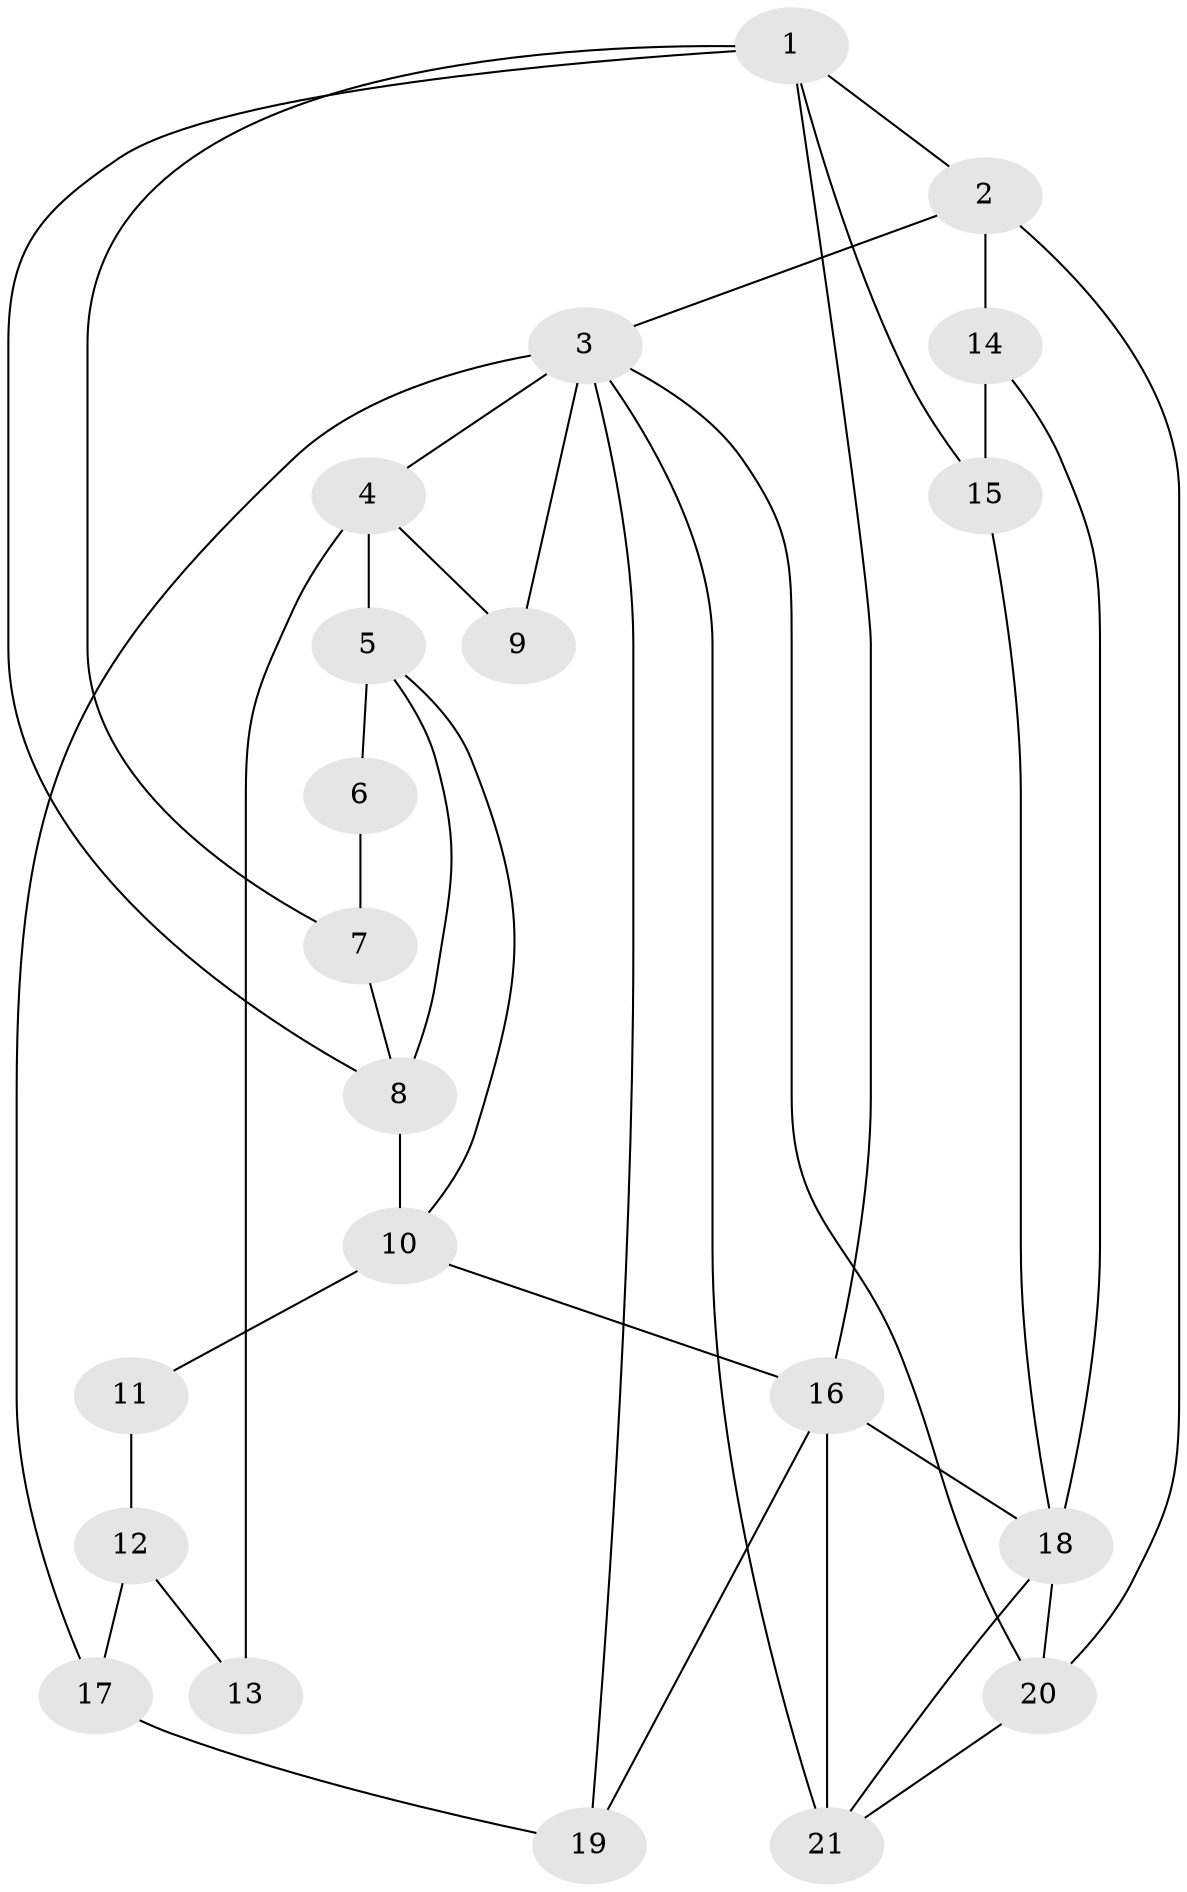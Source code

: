 // original degree distribution, {3: 0.028985507246376812, 4: 0.2608695652173913, 5: 0.4927536231884058, 6: 0.21739130434782608}
// Generated by graph-tools (version 1.1) at 2025/54/03/04/25 22:54:29]
// undirected, 21 vertices, 38 edges
graph export_dot {
  node [color=gray90,style=filled];
  1;
  2;
  3;
  4;
  5;
  6;
  7;
  8;
  9;
  10;
  11;
  12;
  13;
  14;
  15;
  16;
  17;
  18;
  19;
  20;
  21;
  1 -- 2 [weight=2.0];
  1 -- 7 [weight=2.0];
  1 -- 8 [weight=1.0];
  1 -- 15 [weight=1.0];
  1 -- 16 [weight=1.0];
  2 -- 3 [weight=1.0];
  2 -- 14 [weight=1.0];
  2 -- 20 [weight=1.0];
  3 -- 4 [weight=1.0];
  3 -- 9 [weight=2.0];
  3 -- 17 [weight=1.0];
  3 -- 19 [weight=1.0];
  3 -- 20 [weight=1.0];
  3 -- 21 [weight=1.0];
  4 -- 5 [weight=2.0];
  4 -- 9 [weight=1.0];
  4 -- 13 [weight=2.0];
  5 -- 6 [weight=1.0];
  5 -- 8 [weight=1.0];
  5 -- 10 [weight=1.0];
  6 -- 7 [weight=3.0];
  7 -- 8 [weight=1.0];
  8 -- 10 [weight=1.0];
  10 -- 11 [weight=2.0];
  10 -- 16 [weight=2.0];
  11 -- 12 [weight=2.0];
  12 -- 13 [weight=2.0];
  12 -- 17 [weight=2.0];
  14 -- 15 [weight=4.0];
  14 -- 18 [weight=1.0];
  15 -- 18 [weight=1.0];
  16 -- 18 [weight=2.0];
  16 -- 19 [weight=1.0];
  16 -- 21 [weight=3.0];
  17 -- 19 [weight=1.0];
  18 -- 20 [weight=1.0];
  18 -- 21 [weight=1.0];
  20 -- 21 [weight=1.0];
}
